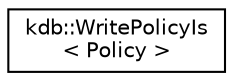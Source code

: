 digraph "Graphical Class Hierarchy"
{
 // LATEX_PDF_SIZE
  edge [fontname="Helvetica",fontsize="10",labelfontname="Helvetica",labelfontsize="10"];
  node [fontname="Helvetica",fontsize="10",shape=record];
  rankdir="LR";
  Node0 [label="kdb::WritePolicyIs\l\< Policy \>",height=0.2,width=0.4,color="black", fillcolor="white", style="filled",URL="$classkdb_1_1WritePolicyIs.html",tooltip="Needed by the user to set one of the policies."];
}
